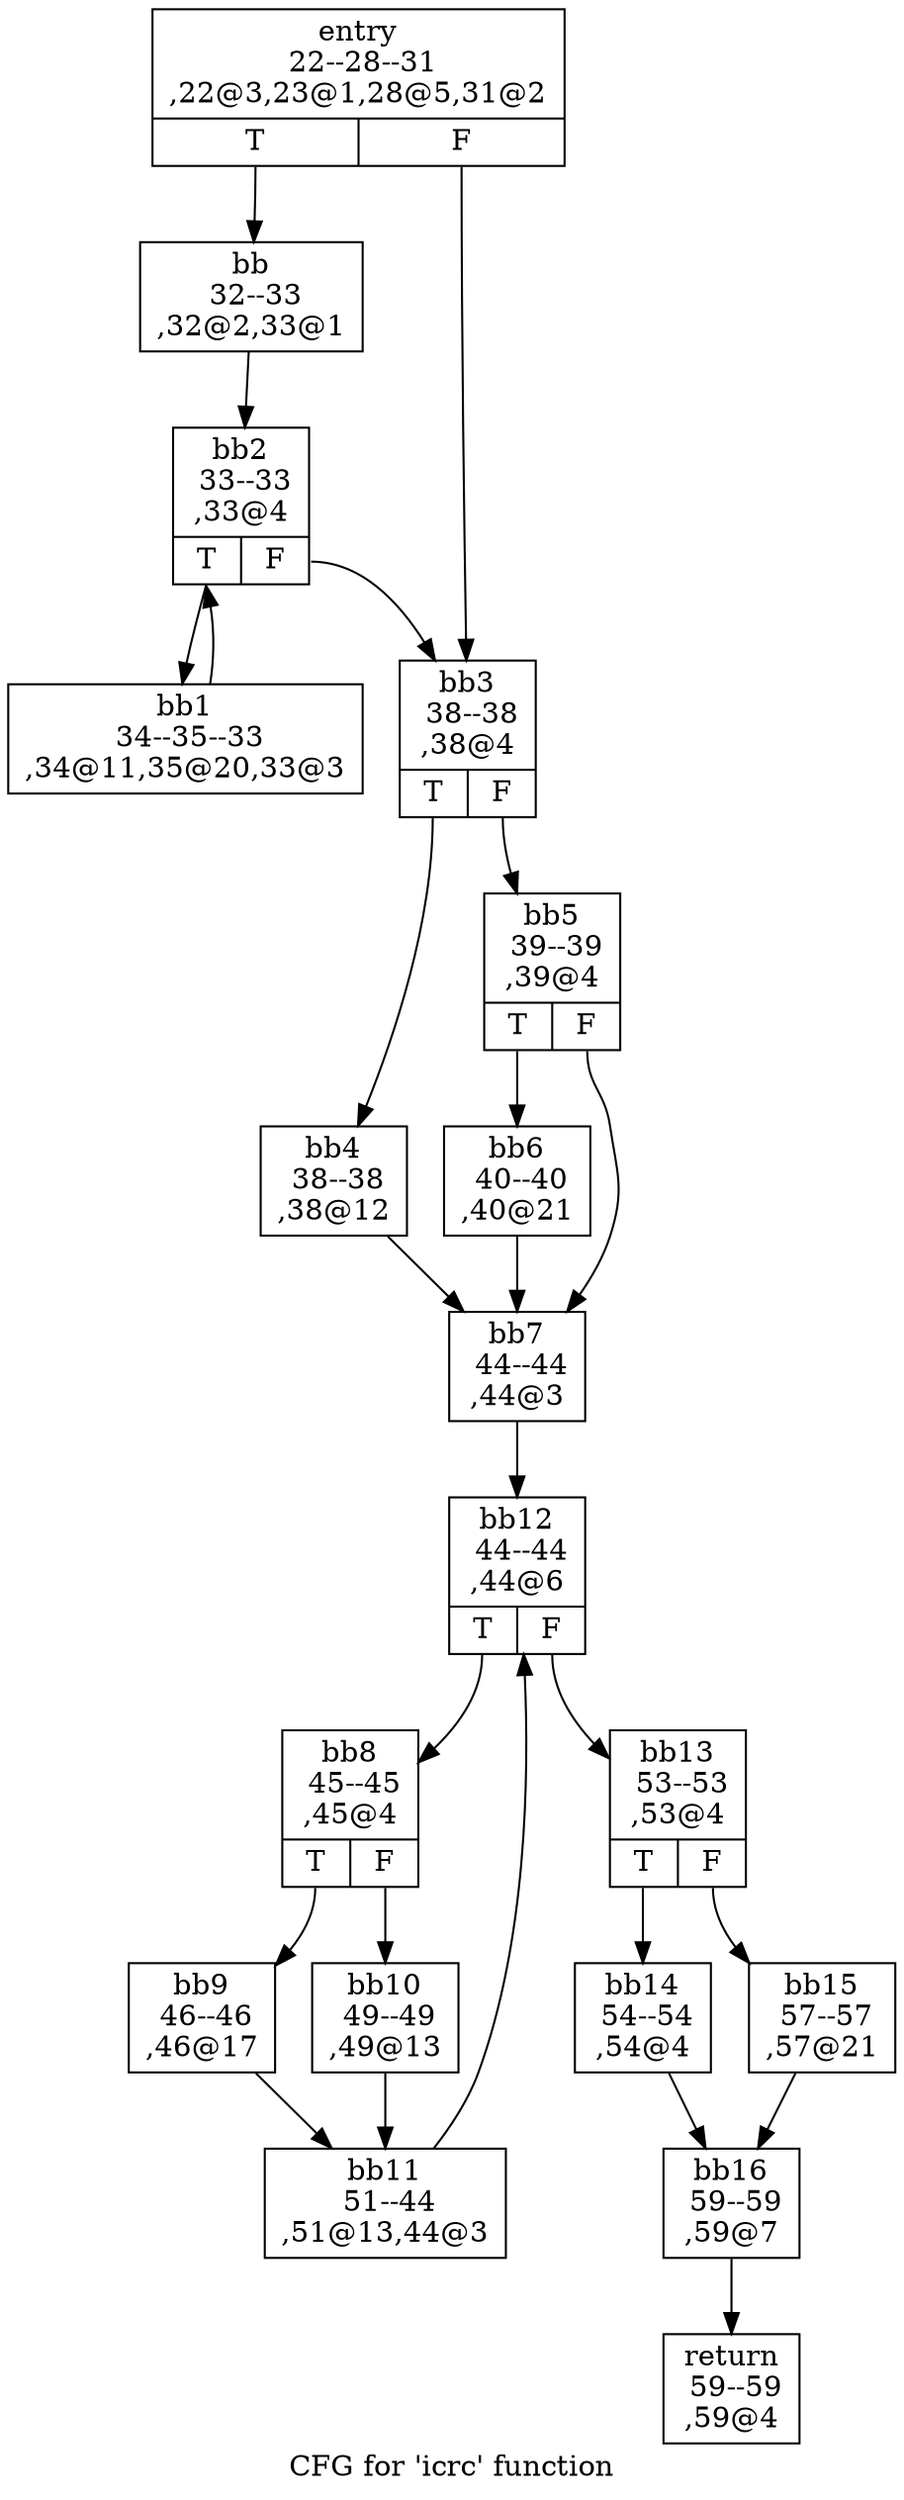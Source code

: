 digraph "CFG for 'icrc' function" {
	label="CFG for 'icrc' function";

	Node0x100810250 [shape=record,label="{entry\n 22--28--31\n,22@3,23@1,28@5,31@2\n|{<s0>T|<s1>F}}"];
	Node0x100810250:s0 -> Node0x1008102a0;
	Node0x100810250:s1 -> Node0x100810390;
	Node0x1008102a0 [shape=record,label="{bb\n 32--33\n,32@2,33@1\n}"];
	Node0x1008102a0 -> Node0x100810340;
	Node0x1008102f0 [shape=record,label="{bb1\n 34--35--33\n,34@11,35@20,33@3\n}"];
	Node0x1008102f0 -> Node0x100810340;
	Node0x100810340 [shape=record,label="{bb2\n 33--33\n,33@4\n|{<s0>T|<s1>F}}"];
	Node0x100810340:s0 -> Node0x1008102f0;
	Node0x100810340:s1 -> Node0x100810390;
	Node0x100810390 [shape=record,label="{bb3\n 38--38\n,38@4\n|{<s0>T|<s1>F}}"];
	Node0x100810390:s0 -> Node0x1008103e0;
	Node0x100810390:s1 -> Node0x100810430;
	Node0x1008103e0 [shape=record,label="{bb4\n 38--38\n,38@12\n}"];
	Node0x1008103e0 -> Node0x1008104d0;
	Node0x100810430 [shape=record,label="{bb5\n 39--39\n,39@4\n|{<s0>T|<s1>F}}"];
	Node0x100810430:s0 -> Node0x100810480;
	Node0x100810430:s1 -> Node0x1008104d0;
	Node0x100810480 [shape=record,label="{bb6\n 40--40\n,40@21\n}"];
	Node0x100810480 -> Node0x1008104d0;
	Node0x1008104d0 [shape=record,label="{bb7\n 44--44\n,44@3\n}"];
	Node0x1008104d0 -> Node0x100810660;
	Node0x100810520 [shape=record,label="{bb8\n 45--45\n,45@4\n|{<s0>T|<s1>F}}"];
	Node0x100810520:s0 -> Node0x100810570;
	Node0x100810520:s1 -> Node0x1008105c0;
	Node0x100810570 [shape=record,label="{bb9\n 46--46\n,46@17\n}"];
	Node0x100810570 -> Node0x100810610;
	Node0x1008105c0 [shape=record,label="{bb10\n 49--49\n,49@13\n}"];
	Node0x1008105c0 -> Node0x100810610;
	Node0x100810610 [shape=record,label="{bb11\n 51--44\n,51@13,44@3\n}"];
	Node0x100810610 -> Node0x100810660;
	Node0x100810660 [shape=record,label="{bb12\n 44--44\n,44@6\n|{<s0>T|<s1>F}}"];
	Node0x100810660:s0 -> Node0x100810520;
	Node0x100810660:s1 -> Node0x1008106b0;
	Node0x1008106b0 [shape=record,label="{bb13\n 53--53\n,53@4\n|{<s0>T|<s1>F}}"];
	Node0x1008106b0:s0 -> Node0x100810700;
	Node0x1008106b0:s1 -> Node0x100810750;
	Node0x100810700 [shape=record,label="{bb14\n 54--54\n,54@4\n}"];
	Node0x100810700 -> Node0x1008107a0;
	Node0x100810750 [shape=record,label="{bb15\n 57--57\n,57@21\n}"];
	Node0x100810750 -> Node0x1008107a0;
	Node0x1008107a0 [shape=record,label="{bb16\n 59--59\n,59@7\n}"];
	Node0x1008107a0 -> Node0x1008107f0;
	Node0x1008107f0 [shape=record,label="{return\n 59--59\n,59@4\n}"];
}
